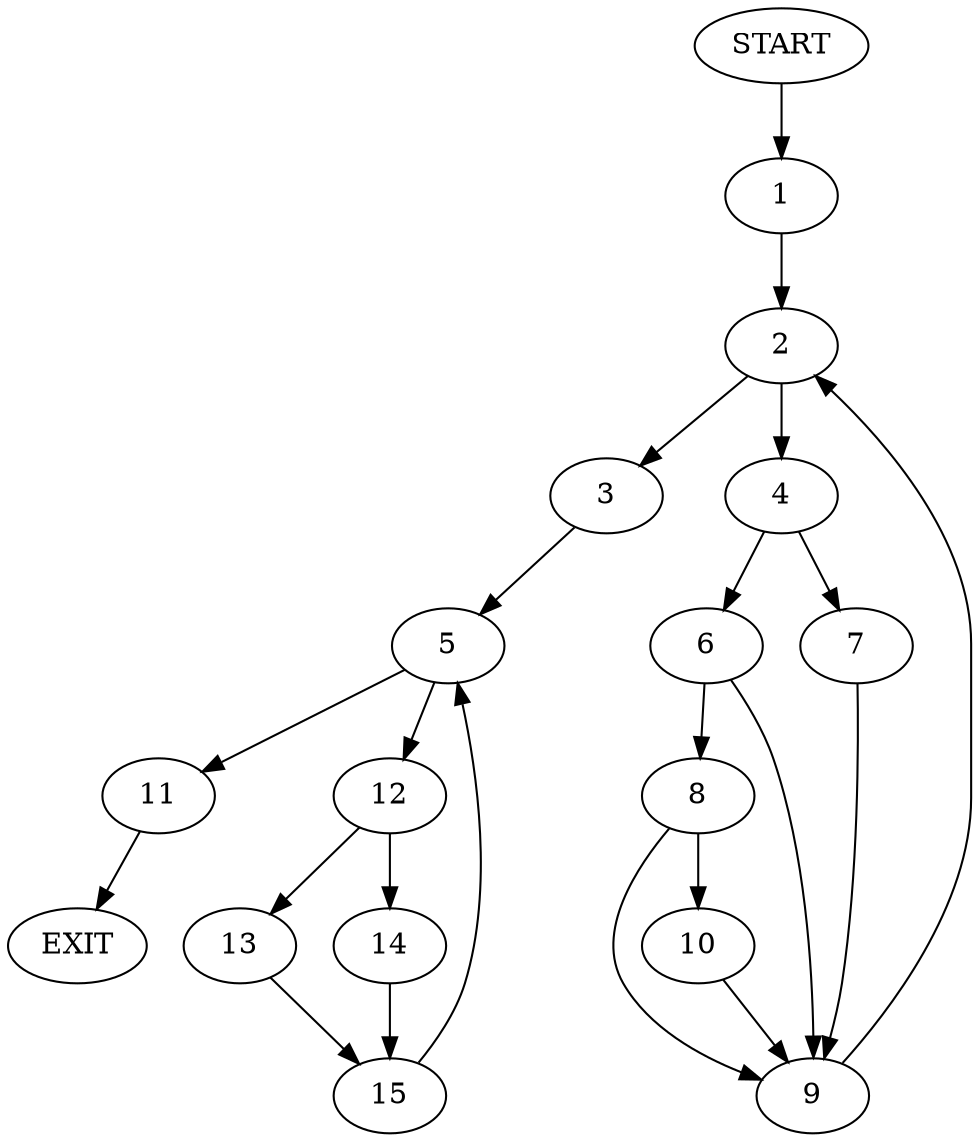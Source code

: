 digraph {
0 [label="START"]
16 [label="EXIT"]
0 -> 1
1 -> 2
2 -> 3
2 -> 4
3 -> 5
4 -> 6
4 -> 7
6 -> 8
6 -> 9
7 -> 9
9 -> 2
8 -> 10
8 -> 9
10 -> 9
5 -> 11
5 -> 12
11 -> 16
12 -> 13
12 -> 14
14 -> 15
13 -> 15
15 -> 5
}
